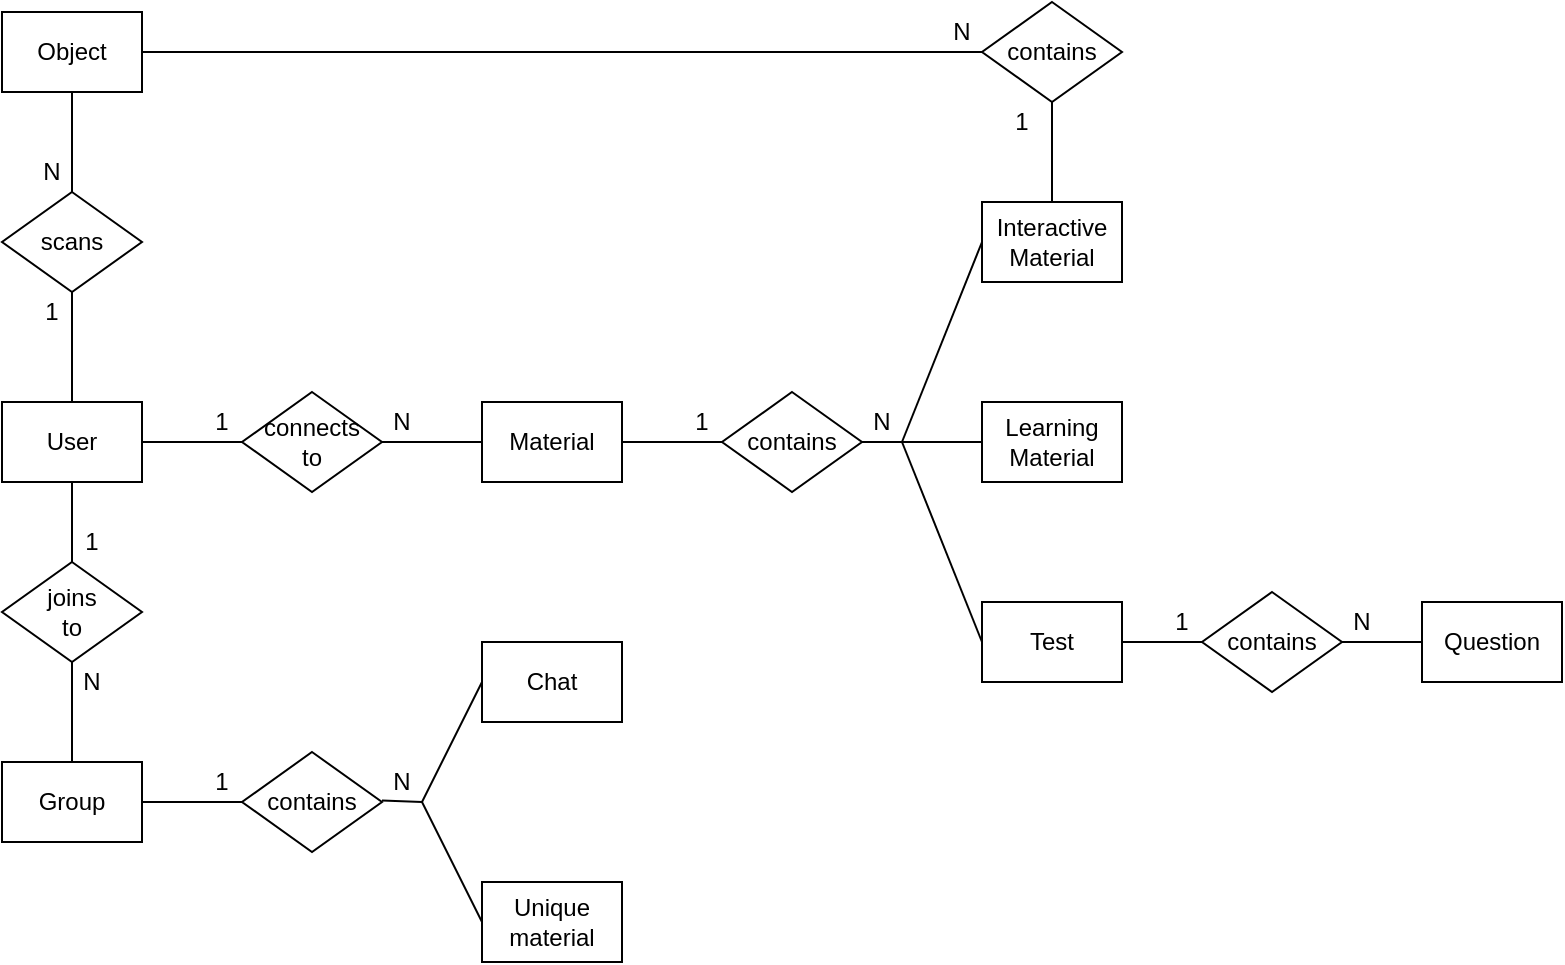 <mxfile version="22.1.5" type="device">
  <diagram name="Сторінка-1" id="IR3Aw0YL5v4DHEhumXjU">
    <mxGraphModel dx="1235" dy="675" grid="1" gridSize="10" guides="1" tooltips="1" connect="1" arrows="1" fold="1" page="1" pageScale="1" pageWidth="827" pageHeight="1169" math="0" shadow="0">
      <root>
        <mxCell id="0" />
        <mxCell id="1" parent="0" />
        <mxCell id="RYCPGQWCkEsNENir7FrP-1" value="User" style="rounded=0;whiteSpace=wrap;html=1;" vertex="1" parent="1">
          <mxGeometry x="40" y="250" width="70" height="40" as="geometry" />
        </mxCell>
        <mxCell id="RYCPGQWCkEsNENir7FrP-2" value="connects&lt;br&gt;to" style="rhombus;whiteSpace=wrap;html=1;" vertex="1" parent="1">
          <mxGeometry x="160" y="245" width="70" height="50" as="geometry" />
        </mxCell>
        <mxCell id="RYCPGQWCkEsNENir7FrP-3" value="" style="endArrow=none;html=1;rounded=0;entryX=1;entryY=0.5;entryDx=0;entryDy=0;exitX=0;exitY=0.5;exitDx=0;exitDy=0;" edge="1" parent="1" source="RYCPGQWCkEsNENir7FrP-2" target="RYCPGQWCkEsNENir7FrP-1">
          <mxGeometry width="50" height="50" relative="1" as="geometry">
            <mxPoint x="150" y="290" as="sourcePoint" />
            <mxPoint x="160" y="380" as="targetPoint" />
          </mxGeometry>
        </mxCell>
        <mxCell id="RYCPGQWCkEsNENir7FrP-8" value="1" style="text;html=1;strokeColor=none;fillColor=none;align=center;verticalAlign=middle;whiteSpace=wrap;rounded=0;" vertex="1" parent="1">
          <mxGeometry x="140" y="250" width="20" height="20" as="geometry" />
        </mxCell>
        <mxCell id="RYCPGQWCkEsNENir7FrP-21" value="Material" style="rounded=0;whiteSpace=wrap;html=1;" vertex="1" parent="1">
          <mxGeometry x="280" y="250" width="70" height="40" as="geometry" />
        </mxCell>
        <mxCell id="RYCPGQWCkEsNENir7FrP-22" value="" style="endArrow=none;html=1;rounded=0;exitX=0;exitY=0.5;exitDx=0;exitDy=0;entryX=1;entryY=0.5;entryDx=0;entryDy=0;" edge="1" parent="1" source="RYCPGQWCkEsNENir7FrP-21" target="RYCPGQWCkEsNENir7FrP-2">
          <mxGeometry width="50" height="50" relative="1" as="geometry">
            <mxPoint x="288" y="398" as="sourcePoint" />
            <mxPoint x="220" y="360" as="targetPoint" />
          </mxGeometry>
        </mxCell>
        <mxCell id="RYCPGQWCkEsNENir7FrP-23" value="N" style="text;html=1;strokeColor=none;fillColor=none;align=center;verticalAlign=middle;whiteSpace=wrap;rounded=0;" vertex="1" parent="1">
          <mxGeometry x="230" y="250" width="20" height="20" as="geometry" />
        </mxCell>
        <mxCell id="RYCPGQWCkEsNENir7FrP-24" value="joins&lt;br&gt;to" style="rhombus;whiteSpace=wrap;html=1;" vertex="1" parent="1">
          <mxGeometry x="40" y="330" width="70" height="50" as="geometry" />
        </mxCell>
        <mxCell id="RYCPGQWCkEsNENir7FrP-25" value="" style="endArrow=none;html=1;rounded=0;entryX=0.5;entryY=1;entryDx=0;entryDy=0;exitX=0.5;exitY=0;exitDx=0;exitDy=0;" edge="1" parent="1" source="RYCPGQWCkEsNENir7FrP-24" target="RYCPGQWCkEsNENir7FrP-1">
          <mxGeometry width="50" height="50" relative="1" as="geometry">
            <mxPoint x="188" y="303" as="sourcePoint" />
            <mxPoint x="120" y="275" as="targetPoint" />
          </mxGeometry>
        </mxCell>
        <mxCell id="RYCPGQWCkEsNENir7FrP-26" value="1" style="text;html=1;strokeColor=none;fillColor=none;align=center;verticalAlign=middle;whiteSpace=wrap;rounded=0;" vertex="1" parent="1">
          <mxGeometry x="75" y="310" width="20" height="20" as="geometry" />
        </mxCell>
        <mxCell id="RYCPGQWCkEsNENir7FrP-27" value="N" style="text;html=1;strokeColor=none;fillColor=none;align=center;verticalAlign=middle;whiteSpace=wrap;rounded=0;" vertex="1" parent="1">
          <mxGeometry x="75" y="380" width="20" height="20" as="geometry" />
        </mxCell>
        <mxCell id="RYCPGQWCkEsNENir7FrP-29" value="Group" style="rounded=0;whiteSpace=wrap;html=1;" vertex="1" parent="1">
          <mxGeometry x="40" y="430" width="70" height="40" as="geometry" />
        </mxCell>
        <mxCell id="RYCPGQWCkEsNENir7FrP-30" value="" style="endArrow=none;html=1;rounded=0;entryX=0.5;entryY=1;entryDx=0;entryDy=0;exitX=0.5;exitY=0;exitDx=0;exitDy=0;" edge="1" parent="1" source="RYCPGQWCkEsNENir7FrP-29" target="RYCPGQWCkEsNENir7FrP-24">
          <mxGeometry width="50" height="50" relative="1" as="geometry">
            <mxPoint x="90" y="410" as="sourcePoint" />
            <mxPoint x="80" y="390" as="targetPoint" />
          </mxGeometry>
        </mxCell>
        <mxCell id="RYCPGQWCkEsNENir7FrP-31" value="contains" style="rhombus;whiteSpace=wrap;html=1;" vertex="1" parent="1">
          <mxGeometry x="400" y="245" width="70" height="50" as="geometry" />
        </mxCell>
        <mxCell id="RYCPGQWCkEsNENir7FrP-32" value="" style="endArrow=none;html=1;rounded=0;entryX=1;entryY=0.5;entryDx=0;entryDy=0;exitX=0;exitY=0.5;exitDx=0;exitDy=0;" edge="1" parent="1" source="RYCPGQWCkEsNENir7FrP-31" target="RYCPGQWCkEsNENir7FrP-21">
          <mxGeometry width="50" height="50" relative="1" as="geometry">
            <mxPoint x="380" y="300" as="sourcePoint" />
            <mxPoint x="370" y="300" as="targetPoint" />
          </mxGeometry>
        </mxCell>
        <mxCell id="RYCPGQWCkEsNENir7FrP-33" value="1" style="text;html=1;strokeColor=none;fillColor=none;align=center;verticalAlign=middle;whiteSpace=wrap;rounded=0;" vertex="1" parent="1">
          <mxGeometry x="380" y="250" width="20" height="20" as="geometry" />
        </mxCell>
        <mxCell id="RYCPGQWCkEsNENir7FrP-35" value="" style="endArrow=none;html=1;rounded=0;entryX=0;entryY=0.5;entryDx=0;entryDy=0;" edge="1" parent="1" target="RYCPGQWCkEsNENir7FrP-44">
          <mxGeometry width="50" height="50" relative="1" as="geometry">
            <mxPoint x="490" y="270" as="sourcePoint" />
            <mxPoint x="520" y="170" as="targetPoint" />
          </mxGeometry>
        </mxCell>
        <mxCell id="RYCPGQWCkEsNENir7FrP-37" value="" style="endArrow=none;html=1;rounded=0;exitX=0;exitY=0.5;exitDx=0;exitDy=0;" edge="1" parent="1" source="RYCPGQWCkEsNENir7FrP-45">
          <mxGeometry width="50" height="50" relative="1" as="geometry">
            <mxPoint x="520" y="370" as="sourcePoint" />
            <mxPoint x="490" y="270" as="targetPoint" />
          </mxGeometry>
        </mxCell>
        <mxCell id="RYCPGQWCkEsNENir7FrP-41" value="" style="endArrow=none;html=1;rounded=0;exitX=1;exitY=0.5;exitDx=0;exitDy=0;entryX=0;entryY=0.5;entryDx=0;entryDy=0;" edge="1" parent="1" source="RYCPGQWCkEsNENir7FrP-31" target="RYCPGQWCkEsNENir7FrP-43">
          <mxGeometry width="50" height="50" relative="1" as="geometry">
            <mxPoint x="420" y="400" as="sourcePoint" />
            <mxPoint x="520" y="270" as="targetPoint" />
          </mxGeometry>
        </mxCell>
        <mxCell id="RYCPGQWCkEsNENir7FrP-42" value="N" style="text;html=1;strokeColor=none;fillColor=none;align=center;verticalAlign=middle;whiteSpace=wrap;rounded=0;" vertex="1" parent="1">
          <mxGeometry x="470" y="250" width="20" height="20" as="geometry" />
        </mxCell>
        <mxCell id="RYCPGQWCkEsNENir7FrP-43" value="Learning&lt;br&gt;Material" style="rounded=0;whiteSpace=wrap;html=1;" vertex="1" parent="1">
          <mxGeometry x="530" y="250" width="70" height="40" as="geometry" />
        </mxCell>
        <mxCell id="RYCPGQWCkEsNENir7FrP-44" value="Interactive&lt;br&gt;Material" style="rounded=0;whiteSpace=wrap;html=1;" vertex="1" parent="1">
          <mxGeometry x="530" y="150" width="70" height="40" as="geometry" />
        </mxCell>
        <mxCell id="RYCPGQWCkEsNENir7FrP-45" value="Test" style="rounded=0;whiteSpace=wrap;html=1;" vertex="1" parent="1">
          <mxGeometry x="530" y="350" width="70" height="40" as="geometry" />
        </mxCell>
        <mxCell id="RYCPGQWCkEsNENir7FrP-46" value="contains" style="rhombus;whiteSpace=wrap;html=1;" vertex="1" parent="1">
          <mxGeometry x="160" y="425" width="70" height="50" as="geometry" />
        </mxCell>
        <mxCell id="RYCPGQWCkEsNENir7FrP-47" value="" style="endArrow=none;html=1;rounded=0;entryX=0;entryY=0.5;entryDx=0;entryDy=0;exitX=1;exitY=0.5;exitDx=0;exitDy=0;" edge="1" parent="1" source="RYCPGQWCkEsNENir7FrP-29" target="RYCPGQWCkEsNENir7FrP-46">
          <mxGeometry width="50" height="50" relative="1" as="geometry">
            <mxPoint x="159.31" y="430" as="sourcePoint" />
            <mxPoint x="159.31" y="380" as="targetPoint" />
          </mxGeometry>
        </mxCell>
        <mxCell id="RYCPGQWCkEsNENir7FrP-48" value="1" style="text;html=1;strokeColor=none;fillColor=none;align=center;verticalAlign=middle;whiteSpace=wrap;rounded=0;" vertex="1" parent="1">
          <mxGeometry x="140" y="430" width="20" height="20" as="geometry" />
        </mxCell>
        <mxCell id="RYCPGQWCkEsNENir7FrP-49" value="" style="endArrow=none;html=1;rounded=0;exitX=0;exitY=0.5;exitDx=0;exitDy=0;" edge="1" parent="1" source="RYCPGQWCkEsNENir7FrP-50">
          <mxGeometry width="50" height="50" relative="1" as="geometry">
            <mxPoint x="270" y="450" as="sourcePoint" />
            <mxPoint x="250" y="450" as="targetPoint" />
          </mxGeometry>
        </mxCell>
        <mxCell id="RYCPGQWCkEsNENir7FrP-50" value="Chat" style="rounded=0;whiteSpace=wrap;html=1;" vertex="1" parent="1">
          <mxGeometry x="280" y="370" width="70" height="40" as="geometry" />
        </mxCell>
        <mxCell id="RYCPGQWCkEsNENir7FrP-52" value="" style="endArrow=none;html=1;rounded=0;exitX=1;exitY=0.5;exitDx=0;exitDy=0;" edge="1" parent="1">
          <mxGeometry width="50" height="50" relative="1" as="geometry">
            <mxPoint x="230" y="449.31" as="sourcePoint" />
            <mxPoint x="250" y="450" as="targetPoint" />
          </mxGeometry>
        </mxCell>
        <mxCell id="RYCPGQWCkEsNENir7FrP-53" value="" style="endArrow=none;html=1;rounded=0;entryX=0;entryY=0.5;entryDx=0;entryDy=0;" edge="1" parent="1" target="RYCPGQWCkEsNENir7FrP-54">
          <mxGeometry width="50" height="50" relative="1" as="geometry">
            <mxPoint x="250" y="450" as="sourcePoint" />
            <mxPoint x="270" y="510" as="targetPoint" />
          </mxGeometry>
        </mxCell>
        <mxCell id="RYCPGQWCkEsNENir7FrP-54" value="Unique material" style="rounded=0;whiteSpace=wrap;html=1;" vertex="1" parent="1">
          <mxGeometry x="280" y="490" width="70" height="40" as="geometry" />
        </mxCell>
        <mxCell id="RYCPGQWCkEsNENir7FrP-55" value="N" style="text;html=1;strokeColor=none;fillColor=none;align=center;verticalAlign=middle;whiteSpace=wrap;rounded=0;" vertex="1" parent="1">
          <mxGeometry x="230" y="430" width="20" height="20" as="geometry" />
        </mxCell>
        <mxCell id="RYCPGQWCkEsNENir7FrP-56" value="contains" style="rhombus;whiteSpace=wrap;html=1;" vertex="1" parent="1">
          <mxGeometry x="640" y="345" width="70" height="50" as="geometry" />
        </mxCell>
        <mxCell id="RYCPGQWCkEsNENir7FrP-57" value="Question" style="rounded=0;whiteSpace=wrap;html=1;" vertex="1" parent="1">
          <mxGeometry x="750" y="350" width="70" height="40" as="geometry" />
        </mxCell>
        <mxCell id="RYCPGQWCkEsNENir7FrP-58" value="" style="endArrow=none;html=1;rounded=0;entryX=1;entryY=0.5;entryDx=0;entryDy=0;exitX=0;exitY=0.5;exitDx=0;exitDy=0;" edge="1" parent="1" source="RYCPGQWCkEsNENir7FrP-56" target="RYCPGQWCkEsNENir7FrP-45">
          <mxGeometry width="50" height="50" relative="1" as="geometry">
            <mxPoint x="680" y="475" as="sourcePoint" />
            <mxPoint x="630" y="475" as="targetPoint" />
          </mxGeometry>
        </mxCell>
        <mxCell id="RYCPGQWCkEsNENir7FrP-59" value="" style="endArrow=none;html=1;rounded=0;entryX=1;entryY=0.5;entryDx=0;entryDy=0;exitX=0;exitY=0.5;exitDx=0;exitDy=0;" edge="1" parent="1" source="RYCPGQWCkEsNENir7FrP-57" target="RYCPGQWCkEsNENir7FrP-56">
          <mxGeometry width="50" height="50" relative="1" as="geometry">
            <mxPoint x="650" y="380" as="sourcePoint" />
            <mxPoint x="610" y="380" as="targetPoint" />
          </mxGeometry>
        </mxCell>
        <mxCell id="RYCPGQWCkEsNENir7FrP-60" value="1" style="text;html=1;strokeColor=none;fillColor=none;align=center;verticalAlign=middle;whiteSpace=wrap;rounded=0;" vertex="1" parent="1">
          <mxGeometry x="620" y="350" width="20" height="20" as="geometry" />
        </mxCell>
        <mxCell id="RYCPGQWCkEsNENir7FrP-61" value="N" style="text;html=1;strokeColor=none;fillColor=none;align=center;verticalAlign=middle;whiteSpace=wrap;rounded=0;" vertex="1" parent="1">
          <mxGeometry x="710" y="350" width="20" height="20" as="geometry" />
        </mxCell>
        <mxCell id="RYCPGQWCkEsNENir7FrP-62" value="scans" style="rhombus;whiteSpace=wrap;html=1;" vertex="1" parent="1">
          <mxGeometry x="40" y="145" width="70" height="50" as="geometry" />
        </mxCell>
        <mxCell id="RYCPGQWCkEsNENir7FrP-63" value="" style="endArrow=none;html=1;rounded=0;exitX=0.5;exitY=0;exitDx=0;exitDy=0;entryX=0.5;entryY=1;entryDx=0;entryDy=0;" edge="1" parent="1" source="RYCPGQWCkEsNENir7FrP-44" target="RYCPGQWCkEsNENir7FrP-64">
          <mxGeometry width="50" height="50" relative="1" as="geometry">
            <mxPoint x="599" y="150" as="sourcePoint" />
            <mxPoint x="565" y="100" as="targetPoint" />
          </mxGeometry>
        </mxCell>
        <mxCell id="RYCPGQWCkEsNENir7FrP-64" value="contains" style="rhombus;whiteSpace=wrap;html=1;" vertex="1" parent="1">
          <mxGeometry x="530" y="50" width="70" height="50" as="geometry" />
        </mxCell>
        <mxCell id="RYCPGQWCkEsNENir7FrP-65" value="" style="endArrow=none;html=1;rounded=0;exitX=0.5;exitY=0;exitDx=0;exitDy=0;entryX=0.5;entryY=1;entryDx=0;entryDy=0;" edge="1" parent="1" source="RYCPGQWCkEsNENir7FrP-1" target="RYCPGQWCkEsNENir7FrP-62">
          <mxGeometry width="50" height="50" relative="1" as="geometry">
            <mxPoint x="159.17" y="220" as="sourcePoint" />
            <mxPoint x="159.17" y="170" as="targetPoint" />
          </mxGeometry>
        </mxCell>
        <mxCell id="RYCPGQWCkEsNENir7FrP-66" value="Object" style="rounded=0;whiteSpace=wrap;html=1;" vertex="1" parent="1">
          <mxGeometry x="40" y="55" width="70" height="40" as="geometry" />
        </mxCell>
        <mxCell id="RYCPGQWCkEsNENir7FrP-67" value="" style="endArrow=none;html=1;rounded=0;entryX=0;entryY=0.5;entryDx=0;entryDy=0;exitX=1;exitY=0.5;exitDx=0;exitDy=0;" edge="1" parent="1" source="RYCPGQWCkEsNENir7FrP-66" target="RYCPGQWCkEsNENir7FrP-64">
          <mxGeometry width="50" height="50" relative="1" as="geometry">
            <mxPoint x="450" y="110" as="sourcePoint" />
            <mxPoint x="500" y="60" as="targetPoint" />
          </mxGeometry>
        </mxCell>
        <mxCell id="RYCPGQWCkEsNENir7FrP-68" value="1" style="text;html=1;strokeColor=none;fillColor=none;align=center;verticalAlign=middle;whiteSpace=wrap;rounded=0;" vertex="1" parent="1">
          <mxGeometry x="540" y="100" width="20" height="20" as="geometry" />
        </mxCell>
        <mxCell id="RYCPGQWCkEsNENir7FrP-69" value="N" style="text;html=1;strokeColor=none;fillColor=none;align=center;verticalAlign=middle;whiteSpace=wrap;rounded=0;" vertex="1" parent="1">
          <mxGeometry x="510" y="55" width="20" height="20" as="geometry" />
        </mxCell>
        <mxCell id="RYCPGQWCkEsNENir7FrP-70" value="" style="endArrow=none;html=1;rounded=0;exitX=0.5;exitY=0;exitDx=0;exitDy=0;entryX=0.5;entryY=1;entryDx=0;entryDy=0;" edge="1" parent="1" source="RYCPGQWCkEsNENir7FrP-62" target="RYCPGQWCkEsNENir7FrP-66">
          <mxGeometry width="50" height="50" relative="1" as="geometry">
            <mxPoint x="70" y="160" as="sourcePoint" />
            <mxPoint x="120" y="110" as="targetPoint" />
          </mxGeometry>
        </mxCell>
        <mxCell id="RYCPGQWCkEsNENir7FrP-71" value="1" style="text;html=1;strokeColor=none;fillColor=none;align=center;verticalAlign=middle;whiteSpace=wrap;rounded=0;" vertex="1" parent="1">
          <mxGeometry x="55" y="195" width="20" height="20" as="geometry" />
        </mxCell>
        <mxCell id="RYCPGQWCkEsNENir7FrP-72" value="N" style="text;html=1;strokeColor=none;fillColor=none;align=center;verticalAlign=middle;whiteSpace=wrap;rounded=0;" vertex="1" parent="1">
          <mxGeometry x="55" y="125" width="20" height="20" as="geometry" />
        </mxCell>
      </root>
    </mxGraphModel>
  </diagram>
</mxfile>
